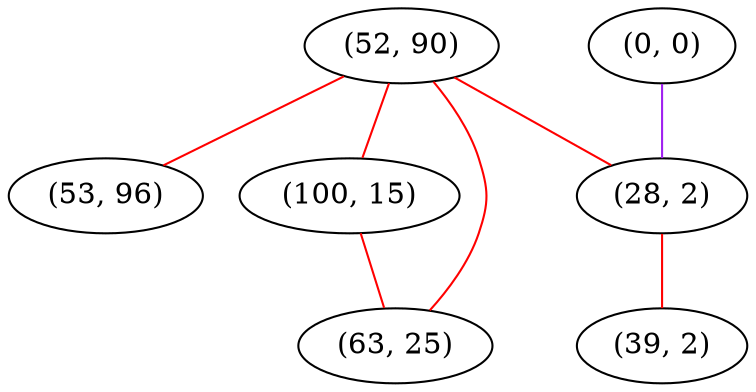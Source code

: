 graph "" {
"(52, 90)";
"(0, 0)";
"(53, 96)";
"(100, 15)";
"(28, 2)";
"(63, 25)";
"(39, 2)";
"(52, 90)" -- "(28, 2)"  [color=red, key=0, weight=1];
"(52, 90)" -- "(100, 15)"  [color=red, key=0, weight=1];
"(52, 90)" -- "(53, 96)"  [color=red, key=0, weight=1];
"(52, 90)" -- "(63, 25)"  [color=red, key=0, weight=1];
"(0, 0)" -- "(28, 2)"  [color=purple, key=0, weight=4];
"(100, 15)" -- "(63, 25)"  [color=red, key=0, weight=1];
"(28, 2)" -- "(39, 2)"  [color=red, key=0, weight=1];
}
